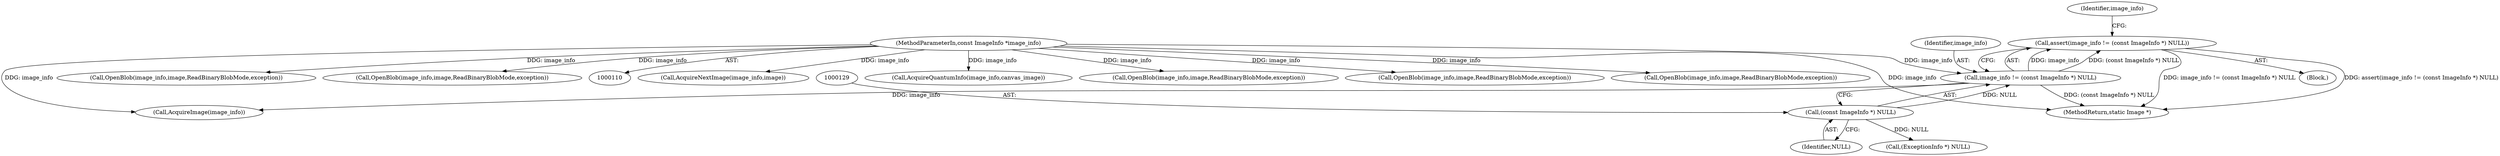 digraph "0_ImageMagick_f6e9d0d9955e85bdd7540b251cd50d598dacc5e6_2@API" {
"1000125" [label="(Call,assert(image_info != (const ImageInfo *) NULL))"];
"1000126" [label="(Call,image_info != (const ImageInfo *) NULL)"];
"1000111" [label="(MethodParameterIn,const ImageInfo *image_info)"];
"1000128" [label="(Call,(const ImageInfo *) NULL)"];
"1002998" [label="(Call,AcquireNextImage(image_info,image))"];
"1000166" [label="(Call,AcquireImage(image_info))"];
"1000134" [label="(Identifier,image_info)"];
"1000246" [label="(Call,AcquireQuantumInfo(image_info,canvas_image))"];
"1000130" [label="(Identifier,NULL)"];
"1000126" [label="(Call,image_info != (const ImageInfo *) NULL)"];
"1003066" [label="(MethodReturn,static Image *)"];
"1002375" [label="(Call,OpenBlob(image_info,image,ReadBinaryBlobMode,exception))"];
"1002090" [label="(Call,OpenBlob(image_info,image,ReadBinaryBlobMode,exception))"];
"1000128" [label="(Call,(const ImageInfo *) NULL)"];
"1000125" [label="(Call,assert(image_info != (const ImageInfo *) NULL))"];
"1000192" [label="(Call,OpenBlob(image_info,image,ReadBinaryBlobMode,exception))"];
"1001788" [label="(Call,OpenBlob(image_info,image,ReadBinaryBlobMode,exception))"];
"1000111" [label="(MethodParameterIn,const ImageInfo *image_info)"];
"1002667" [label="(Call,OpenBlob(image_info,image,ReadBinaryBlobMode,exception))"];
"1000113" [label="(Block,)"];
"1000127" [label="(Identifier,image_info)"];
"1000155" [label="(Call,(ExceptionInfo *) NULL)"];
"1000125" -> "1000113"  [label="AST: "];
"1000125" -> "1000126"  [label="CFG: "];
"1000126" -> "1000125"  [label="AST: "];
"1000134" -> "1000125"  [label="CFG: "];
"1000125" -> "1003066"  [label="DDG: image_info != (const ImageInfo *) NULL"];
"1000125" -> "1003066"  [label="DDG: assert(image_info != (const ImageInfo *) NULL)"];
"1000126" -> "1000125"  [label="DDG: image_info"];
"1000126" -> "1000125"  [label="DDG: (const ImageInfo *) NULL"];
"1000126" -> "1000128"  [label="CFG: "];
"1000127" -> "1000126"  [label="AST: "];
"1000128" -> "1000126"  [label="AST: "];
"1000126" -> "1003066"  [label="DDG: (const ImageInfo *) NULL"];
"1000111" -> "1000126"  [label="DDG: image_info"];
"1000128" -> "1000126"  [label="DDG: NULL"];
"1000126" -> "1000166"  [label="DDG: image_info"];
"1000111" -> "1000110"  [label="AST: "];
"1000111" -> "1003066"  [label="DDG: image_info"];
"1000111" -> "1000166"  [label="DDG: image_info"];
"1000111" -> "1000192"  [label="DDG: image_info"];
"1000111" -> "1000246"  [label="DDG: image_info"];
"1000111" -> "1001788"  [label="DDG: image_info"];
"1000111" -> "1002090"  [label="DDG: image_info"];
"1000111" -> "1002375"  [label="DDG: image_info"];
"1000111" -> "1002667"  [label="DDG: image_info"];
"1000111" -> "1002998"  [label="DDG: image_info"];
"1000128" -> "1000130"  [label="CFG: "];
"1000129" -> "1000128"  [label="AST: "];
"1000130" -> "1000128"  [label="AST: "];
"1000128" -> "1000155"  [label="DDG: NULL"];
}
